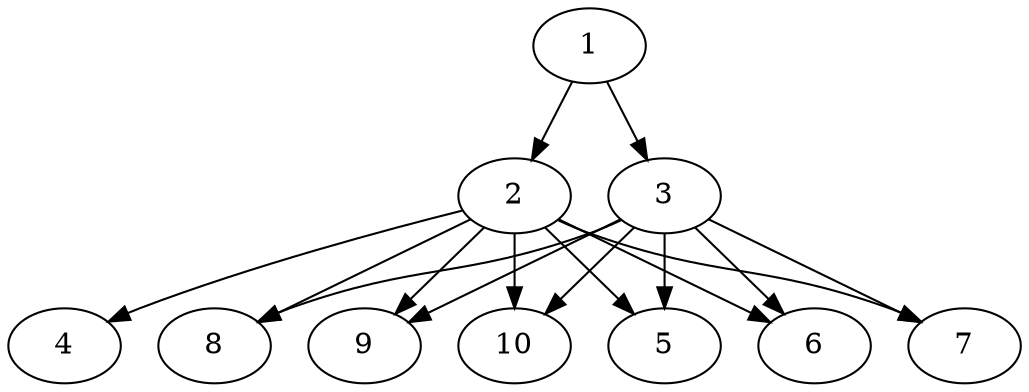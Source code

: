 // DAG automatically generated by daggen at Tue Jul 18 11:30:58 2017
// ./daggen --dot -n 10 --fat 0.8 --regular 0.2 --density 0.8 --jump 1 
digraph G {
  1 [size="231928233984", alpha="0.10"]
  1 -> 2 [size ="301989888"]
  1 -> 3 [size ="301989888"]
  2 [size="50315979488", alpha="0.20"]
  2 -> 4 [size ="838860800"]
  2 -> 5 [size ="838860800"]
  2 -> 6 [size ="838860800"]
  2 -> 7 [size ="838860800"]
  2 -> 8 [size ="838860800"]
  2 -> 9 [size ="838860800"]
  2 -> 10 [size ="838860800"]
  3 [size="231928233984", alpha="0.18"]
  3 -> 5 [size ="301989888"]
  3 -> 6 [size ="301989888"]
  3 -> 7 [size ="301989888"]
  3 -> 8 [size ="301989888"]
  3 -> 9 [size ="301989888"]
  3 -> 10 [size ="301989888"]
  4 [size="68719476736", alpha="0.06"]
  5 [size="9653632539", alpha="0.20"]
  6 [size="81492800784", alpha="0.12"]
  7 [size="312919222013", alpha="0.06"]
  8 [size="549755813888", alpha="0.05"]
  9 [size="459102310893", alpha="0.09"]
  10 [size="782757789696", alpha="0.07"]
}
